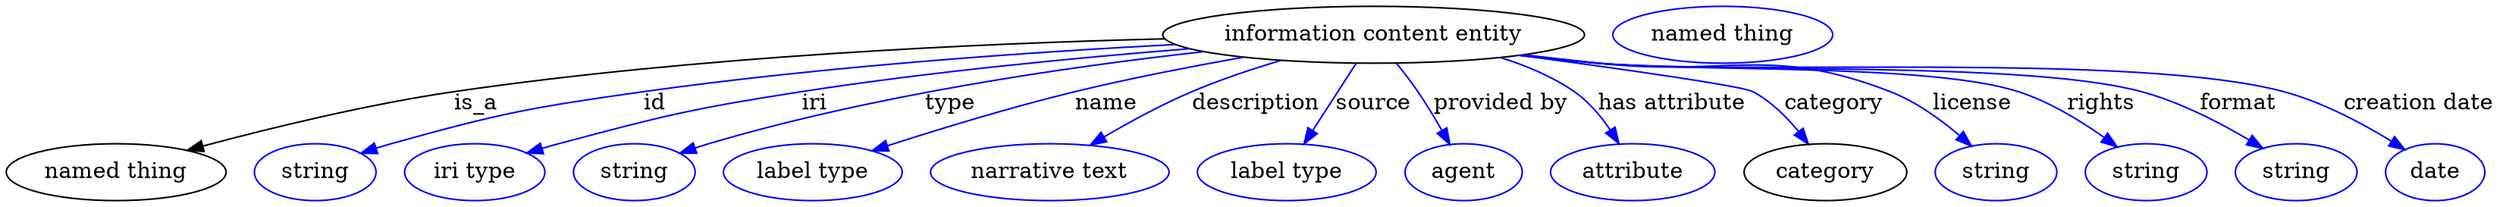 digraph {
	graph [bb="0,0,1573.5,123"];
	node [label="\N"];
	"information content entity"	[height=0.5,
		label="information content entity",
		pos="865.54,105",
		width=3.7011];
	"named thing"	[height=0.5,
		pos="69.544,18",
		width=1.9318];
	"information content entity" -> "named thing"	[label=is_a,
		lp="297.54,61.5",
		pos="e,114.62,31.884 733.43,102.42 615.04,99.497 436.92,91.365 283.54,69 228.73,61.007 167.26,45.998 124.31,34.501"];
	id	[color=blue,
		height=0.5,
		label=string,
		pos="195.54,18",
		width=1.0652];
	"information content entity" -> id	[color=blue,
		label=id,
		lp="410.54,61.5",
		pos="e,224.53,29.984 740.07,98.834 646.89,93.946 516.86,84.911 403.54,69 331.64,58.904 313.48,55.499 243.54,36 240.44,35.133 237.24,34.168 \
234.04,33.151",
		style=solid];
	iri	[color=blue,
		height=0.5,
		label="iri type",
		pos="296.54,18",
		width=1.2277];
	"information content entity" -> iri	[color=blue,
		label=iri,
		lp="511.54,61.5",
		pos="e,329.82,30.005 748.96,96.182 677.8,90.554 585.12,81.697 503.54,69 434.81,58.301 417.79,53.797 350.54,36 346.96,35.052 343.26,34.014 \
339.56,32.933",
		style=solid];
	type	[color=blue,
		height=0.5,
		label=string,
		pos="397.54,18",
		width=1.0652];
	"information content entity" -> type	[color=blue,
		label=type,
		lp="597.54,61.5",
		pos="e,426.2,29.968 757.88,94.306 671.79,84.728 548.7,66.911 444.54,36 441.64,35.139 438.66,34.197 435.67,33.212",
		style=solid];
	name	[color=blue,
		height=0.5,
		label="label type",
		pos="510.54,18",
		width=1.5707];
	"information content entity" -> name	[color=blue,
		label=name,
		lp="696.54,61.5",
		pos="e,548.13,31.607 783.26,90.781 749.96,84.907 711.25,77.412 676.54,69 636.12,59.2 590.96,45.409 557.96,34.792",
		style=solid];
	description	[color=blue,
		height=0.5,
		label="narrative text",
		pos="660.54,18",
		width=2.0943];
	"information content entity" -> description	[color=blue,
		label=description,
		lp="791.04,61.5",
		pos="e,686.19,35.167 807.07,88.809 788.69,83.345 768.51,76.622 750.54,69 731.52,60.93 711.33,49.953 694.9,40.34",
		style=solid];
	source	[color=blue,
		height=0.5,
		label="label type",
		pos="810.54,18",
		width=1.5707];
	"information content entity" -> source	[color=blue,
		label=source,
		lp="865.54,61.5",
		pos="e,821.47,35.885 854.41,86.799 846.53,74.622 835.84,58.089 826.98,44.398",
		style=solid];
	"provided by"	[color=blue,
		height=0.5,
		label=agent,
		pos="922.54,18",
		width=1.0291];
	"information content entity" -> "provided by"	[color=blue,
		label="provided by",
		lp="946.04,61.5",
		pos="e,913.74,35.59 880.03,86.943 884.54,81.359 889.41,75.036 893.54,69 898.84,61.262 904.13,52.512 908.72,44.519",
		style=solid];
	"has attribute"	[color=blue,
		height=0.5,
		label=attribute,
		pos="1029.5,18",
		width=1.4443];
	"information content entity" -> "has attribute"	[color=blue,
		label="has attribute",
		lp="1054.5,61.5",
		pos="e,1020.8,36.182 945.68,90.601 962.09,85.538 978.59,78.575 992.54,69 1001.6,62.769 1009.3,53.565 1015.3,44.747",
		style=solid];
	category	[height=0.5,
		pos="1150.5,18",
		width=1.4263];
	"information content entity" -> category	[color=blue,
		label=category,
		lp="1156,61.5",
		pos="e,1140.1,35.743 957.98,91.997 1022.7,83.351 1098.8,72.601 1105.5,69 1116.7,63.033 1126.5,53.169 1134,43.771",
		style=solid];
	license	[color=blue,
		height=0.5,
		label=string,
		pos="1258.5,18",
		width=1.0652];
	"information content entity" -> license	[color=blue,
		label=license,
		lp="1243.5,61.5",
		pos="e,1243,34.524 960.61,92.331 976.28,90.49 992.36,88.651 1007.5,87 1089.2,78.116 1114.9,98.661 1191.5,69 1207.6,62.785 1223.2,51.594 \
1235.2,41.373",
		style=solid];
	rights	[color=blue,
		height=0.5,
		label=string,
		pos="1353.5,18",
		width=1.0652];
	"information content entity" -> rights	[color=blue,
		label=rights,
		lp="1325,61.5",
		pos="e,1335.2,33.961 959.04,92.116 975.2,90.259 991.85,88.472 1007.5,87 1066.3,81.49 1216.3,87.03 1272.5,69 1292.1,62.712 1311.8,50.707 \
1326.9,40.036",
		style=solid];
	format	[color=blue,
		height=0.5,
		label=string,
		pos="1448.5,18",
		width=1.0652];
	"information content entity" -> format	[color=blue,
		label=format,
		lp="1412,61.5",
		pos="e,1427.4,33.092 958.26,91.997 974.66,90.132 991.59,88.372 1007.5,87 1083.6,80.46 1276.8,88.777 1350.5,69 1374.8,62.493 1400,49.48 \
1418.8,38.361",
		style=solid];
	"creation date"	[color=blue,
		height=0.5,
		label=date,
		pos="1536.5,18",
		width=0.86659];
	"information content entity" -> "creation date"	[color=blue,
		label="creation date",
		lp="1526,61.5",
		pos="e,1517.4,32.235 957.48,91.938 974.12,90.056 991.33,88.305 1007.5,87 1103.5,79.27 1347.5,93.838 1440.5,69 1465,62.461 1490.4,48.926 \
1508.9,37.586",
		style=solid];
	"named thing_category"	[color=blue,
		height=0.5,
		label="named thing",
		pos="1086.5,105",
		width=1.9318];
}
